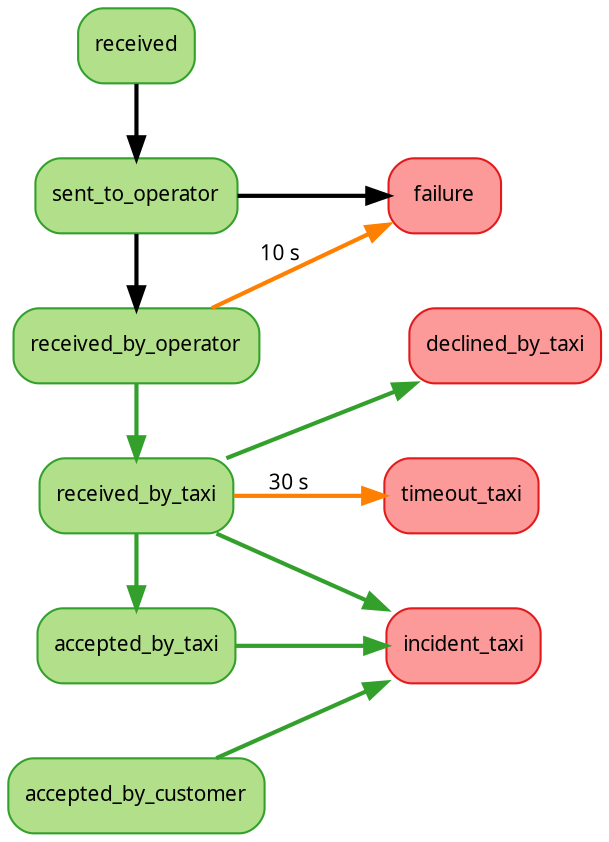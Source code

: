 digraph {
    rankdir=TB;
    nodesep=1;
    node [shape=box,fontname=sans,fontsize=10,colorscheme=paired10];
    edge [fontname=sans,fontsize=10,colorscheme=paired10];
    node [color=4,style="rounded,filled",fillcolor=3];
    received;
    sent_to_operator;
    received_by_operator;
    received_by_taxi;
    accepted_by_taxi;
    accepted_by_customer;
    node [color=6,fillcolor=5];
    failure;
    declined_by_taxi;
    incident_taxi;
    timeout_taxi;

    edge [style=bold]; // server update
    received -> sent_to_operator [weight=8];
    sent_to_operator -> received_by_operator [weight=8];
    sent_to_operator -> failure;

    edge [color=4]; // operator updates
    received_by_operator -> received_by_taxi [weight=8];
    received_by_taxi -> accepted_by_taxi [weight=8];
    received_by_taxi -> declined_by_taxi;
    received_by_taxi -> incident_taxi;
    accepted_by_taxi -> incident_taxi;
    accepted_by_customer -> incident_taxi;

    edge [color=8]; // timeouts
    received_by_operator -> failure [xlabel="10 s"];
    received_by_taxi -> timeout_taxi [xlabel="30 s"];

    edge [color=10]; // search engine updates

    edge [style=invis];
    accepted_by_taxi -> accepted_by_customer [weight=8];

    { rank = same; sent_to_operator; failure; }
    { rank = same; received_by_operator; declined_by_taxi; }
    { rank = same; received_by_taxi; timeout_taxi; }
    { rank = same; accepted_by_taxi; incident_taxi; }
}
